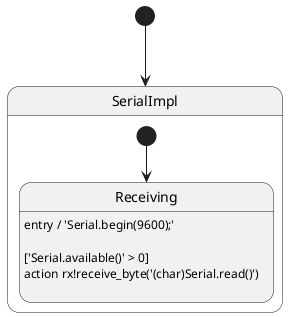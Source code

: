 @startuml
skinparam defaultTextAlignment left
[*] --> SerialImpl
state SerialImpl{
state Receiving{
	Receiving : entry / 'Serial.begin(9600);'\n
	Receiving : ['Serial.available()' > 0]\naction rx!receive_byte('(char)Serial.read()')\n
}
[*] --> Receiving
}
@enduml
